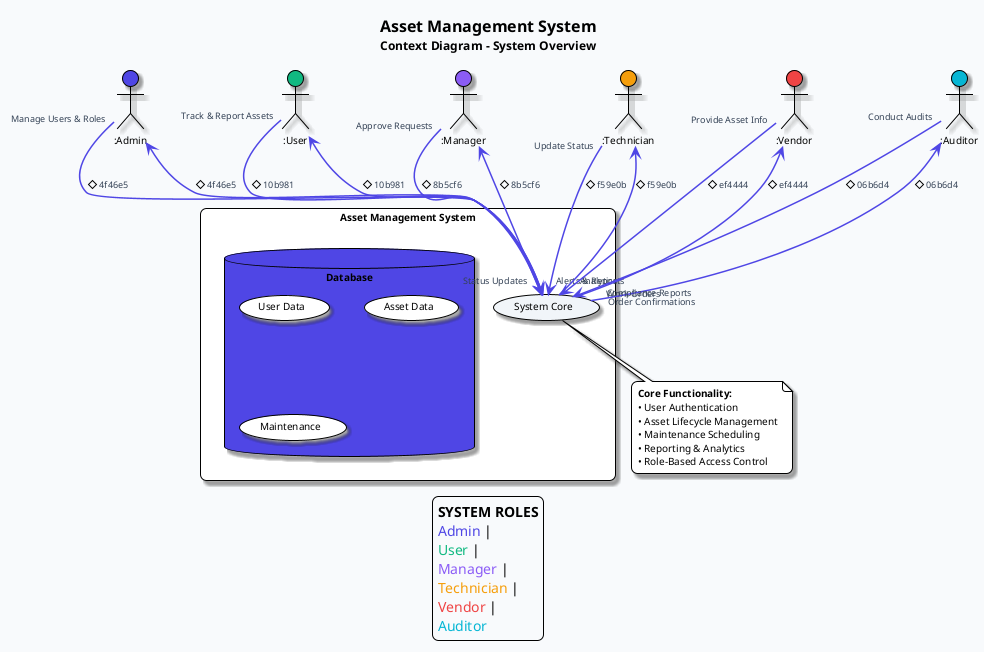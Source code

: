 @startuml Context Diagram - Asset Management System

' === Theme & Styling ===
!theme plain
skinparam backgroundColor #f8fafc
skinparam defaultFontName 'Segoe UI', 'Arial', sans-serif
skinparam defaultFontSize 10
skinparam roundCorner 12
skinparam shadowing true
skinparam shadowingColor #e2e8f0
skinparam shadowingDelta 3
skinparam ArrowColor #4f46e5
skinparam ArrowThickness 1.5
skinparam ArrowFontStyle normal
skinparam ArrowFontColor #334155
skinparam ArrowFontSize 9

' === Title ===
title
<size:16><b>Asset Management System</b></size>
<size:12>Context Diagram - System Overview</size>
end title

' === Custom Colors ===
!define PRIMARY #4f46e5
!define SECONDARY #10b981
!define ACCENT #f59e0b
!define DANGER #ef4444
!define SUCCESS #10b981
!define WARNING #f59e0b
!define INFO #3b82f6
!define LIGHT #f8fafc
!define DARK #1e293b
!define BORDER #e2e8f0

' === Actors ===
actor ":Admin" as admin #4f46e5
actor ":User" as user #10b981
actor ":Manager" as manager #8b5cf6
actor ":Technician" as tech #f59e0b
actor ":Vendor" as vendor #ef4444
actor ":Auditor" as auditor #06b6d4

' === System Boundary ===
rectangle "Asset Management System" #ffffff {
  (System Core) as system #f1f5f9
  database "Database" as db #4f46e5 {
    (User Data)
    (Asset Data)
    (Maintenance)
  }
}

' === Interactions ===
admin --> system : "Manage Users & Roles" #4f46e5
user --> system : "Track & Report Assets" #10b981
manager --> system : "Approve Requests" #8b5cf6
tech --> system : "Update Status" #f59e0b
vendor --> system : "Provide Asset Info" #ef4444
auditor --> system : "Conduct Audits" #06b6d4

' === Response Flows ===
system --> admin : "Alerts & Reports" #4f46e5
system --> user : "Status Updates" #10b981
system --> manager : "Analytics" #8b5cf6
system --> tech : "Work Orders" #f59e0b
system --> vendor : "Order Confirmations" #ef4444
system --> auditor : "Compliance Reports" #06b6d4

' === Legend ===
legend bottom center
  <b>SYSTEM ROLES</b>
  <color:#4f46e5>Admin</color> | 
  <color:#10b981>User</color> | 
  <color:#8b5cf6>Manager</color> | 
  <color:#f59e0b>Technician</color> | 
  <color:#ef4444>Vendor</color> | 
  <color:#06b6d4>Auditor</color>
end legend

' === Diagram Notes ===
note bottom of system
  <b>Core Functionality:</b>
  • User Authentication
  • Asset Lifecycle Management
  • Maintenance Scheduling
  • Reporting & Analytics
  • Role-Based Access Control
end note

@enduml
